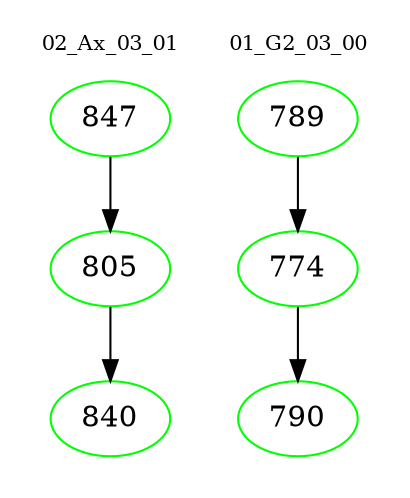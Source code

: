 digraph{
subgraph cluster_0 {
color = white
label = "02_Ax_03_01";
fontsize=10;
T0_847 [label="847", color="green"]
T0_847 -> T0_805 [color="black"]
T0_805 [label="805", color="green"]
T0_805 -> T0_840 [color="black"]
T0_840 [label="840", color="green"]
}
subgraph cluster_1 {
color = white
label = "01_G2_03_00";
fontsize=10;
T1_789 [label="789", color="green"]
T1_789 -> T1_774 [color="black"]
T1_774 [label="774", color="green"]
T1_774 -> T1_790 [color="black"]
T1_790 [label="790", color="green"]
}
}
